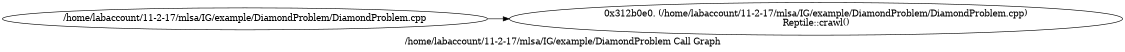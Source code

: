 digraph "/home/labaccount/11-2-17/mlsa/IG/example/DiamondProblem Call Graph" {
	graph [dpi=300
		rankdir=LR
		size="7.5, 10"
		label="/home/labaccount/11-2-17/mlsa/IG/example/DiamondProblem Call Graph"
	];

	Node0x874834692 [shape=oval, label="/home/labaccount/11-2-17/mlsa/IG/example/DiamondProblem/DiamondProblem.cpp"];
	Node0x935273921 [shape=oval, label="0x312b0e0. (/home/labaccount/11-2-17/mlsa/IG/example/DiamondProblem/DiamondProblem.cpp)\nReptile::crawl()"];
	Node0x874834692 -> Node0x935273921;
}